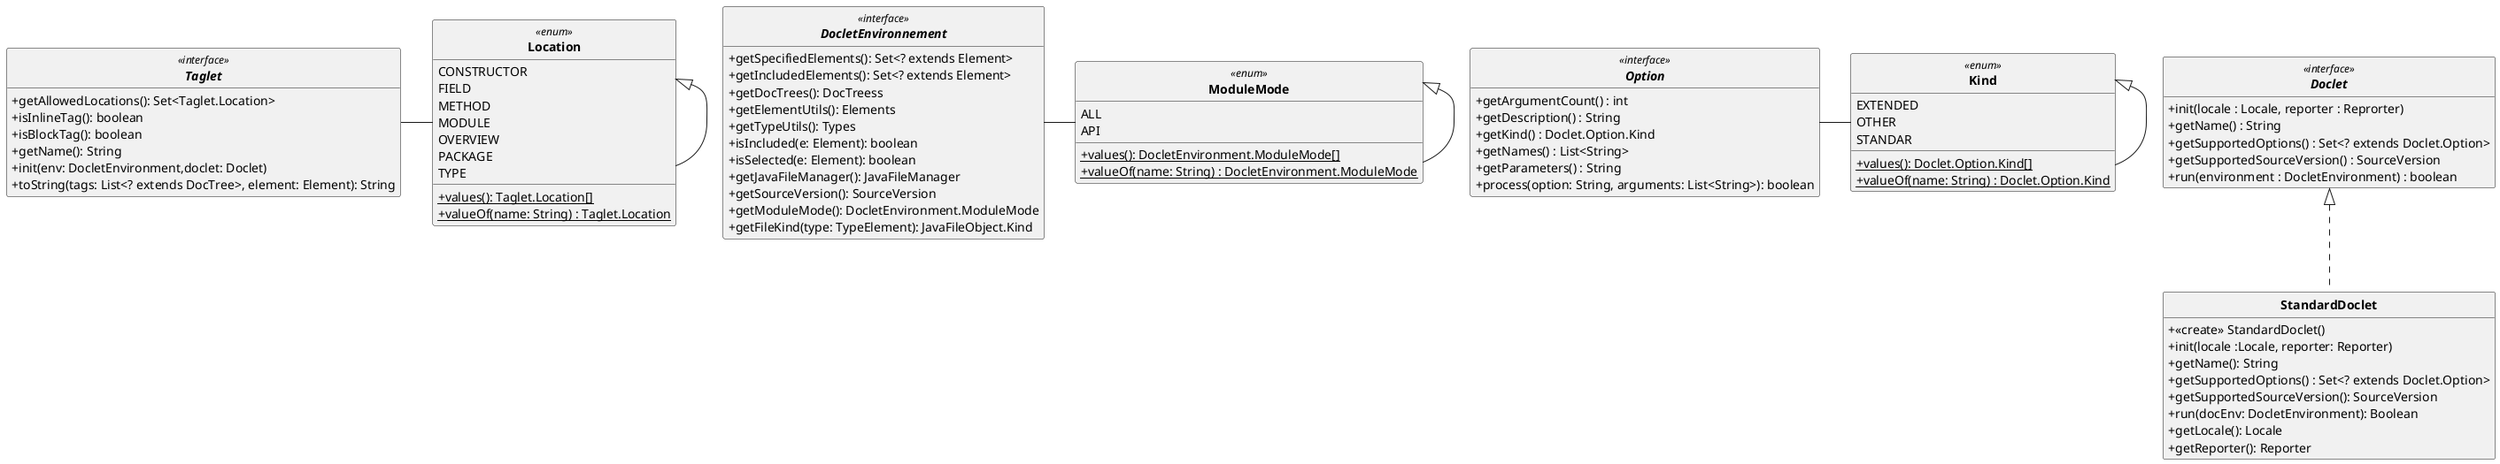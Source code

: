 @startuml
skinparam style strictuml
hide empty members
skinparam classAttributeIconSize 0
skinparam classFontStyle Bold

interface Doclet <<interface>> {
    + init(locale : Locale, reporter : Reprorter)
    + getName() : String
    + getSupportedOptions() : Set<? extends Doclet.Option>
    + getSupportedSourceVersion() : SourceVersion
    + run(environment : DocletEnvironment) : boolean
}

interface Option <<interface>>{
    + getArgumentCount() : int
    + getDescription() : String
    + getKind() : Doclet.Option.Kind
    + getNames() : List<String>
    + getParameters() : String
    + process(option: String, arguments: List<String>): boolean
}

interface DocletEnvironnement <<interface>>{
    + getSpecifiedElements(): Set<? extends Element>
    + getIncludedElements(): Set<? extends Element>
    + getDocTrees(): DocTreess
    + getElementUtils(): Elements
    + getTypeUtils(): Types
    + isIncluded(e: Element): boolean
    + isSelected(e: Element): boolean
    + getJavaFileManager(): JavaFileManager
    + getSourceVersion(): SourceVersion
    + getModuleMode(): DocletEnvironment.ModuleMode
    + getFileKind(type: TypeElement): JavaFileObject.Kind
}

interface Taglet <<interface>>{
    + getAllowedLocations(): Set<Taglet.Location>
    + isInlineTag(): boolean
    + isBlockTag(): boolean
    'a voir comment précise que c'est default'
    + getName(): String
    + init(env: DocletEnvironment,doclet: Doclet)
    'aussi en default'
    + toString(tags: List<? extends DocTree>, element: Element): String
}

class StandardDoclet implements Doclet {
    + <<create>> StandardDoclet()
    + init(locale :Locale, reporter: Reporter)
    + getName(): String
    + getSupportedOptions() : Set<? extends Doclet.Option>
    + getSupportedSourceVersion(): SourceVersion
    + run(docEnv: DocletEnvironment): Boolean
    + getLocale(): Locale
    + getReporter(): Reporter
}

enum Kind <<enum>> extends Kind
{
    EXTENDED
    OTHER
    STANDAR
    + {static}values(): Doclet.Option.Kind[]
    + {static}valueOf(name: String) : Doclet.Option.Kind
}

enum Location <<enum>> extends Location
{
    CONSTRUCTOR
    FIELD
    METHOD
    MODULE
    OVERVIEW
    PACKAGE
    TYPE
    + {static}values(): Taglet.Location[]
    + {static}valueOf(name: String) : Taglet.Location
}

enum ModuleMode <<enum>> extends ModuleMode
{
    ALL
    API
    + {static}values(): DocletEnvironment.ModuleMode[]
    + {static}valueOf(name: String) : DocletEnvironment.ModuleMode
}

Taglet - Location
DocletEnvironnement - ModuleMode
Option - Kind
@enduml